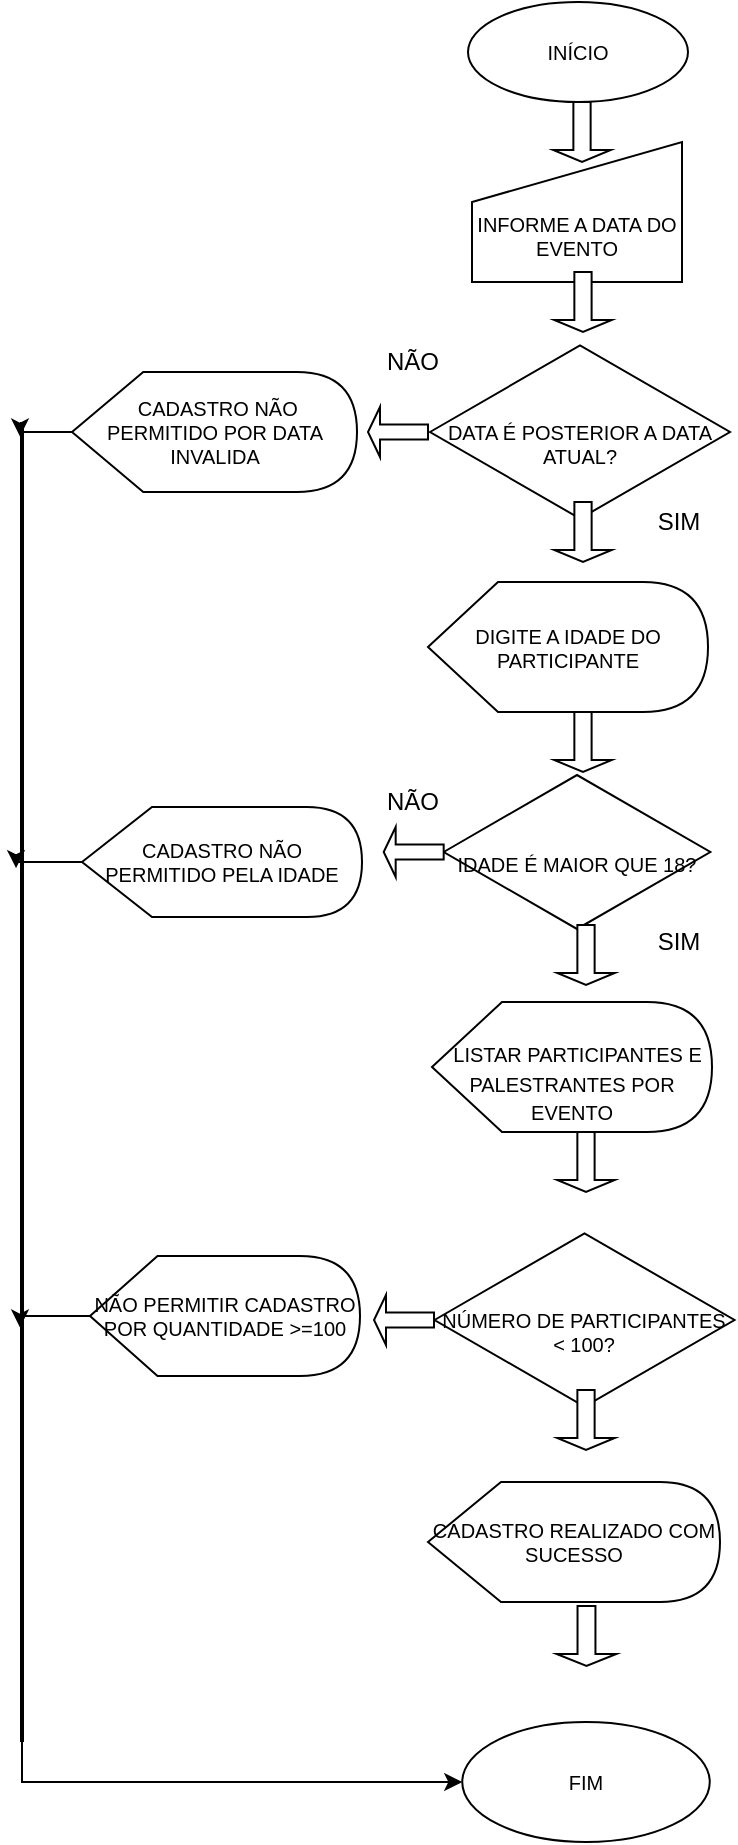 <mxfile version="20.2.3" type="github">
  <diagram id="bXbMMbcb9EqZNDJu3NwE" name="Página-1">
    <mxGraphModel dx="868" dy="482" grid="1" gridSize="10" guides="1" tooltips="1" connect="1" arrows="1" fold="1" page="1" pageScale="1" pageWidth="827" pageHeight="1169" math="0" shadow="0">
      <root>
        <mxCell id="0" />
        <mxCell id="1" parent="0" />
        <mxCell id="CgNcNUoA4r0eWXv9V45F-1" value="INÍCIO" style="ellipse;whiteSpace=wrap;html=1;fontSize=10;" vertex="1" parent="1">
          <mxGeometry x="288" y="20" width="110" height="50" as="geometry" />
        </mxCell>
        <mxCell id="CgNcNUoA4r0eWXv9V45F-4" value="&lt;br style=&quot;font-size: 10px;&quot;&gt;&lt;br style=&quot;font-size: 10px;&quot;&gt;INFORME A DATA DO EVENTO" style="shape=manualInput;whiteSpace=wrap;html=1;fontSize=10;" vertex="1" parent="1">
          <mxGeometry x="290" y="90" width="105" height="70" as="geometry" />
        </mxCell>
        <mxCell id="CgNcNUoA4r0eWXv9V45F-5" value="&lt;br style=&quot;font-size: 10px;&quot;&gt;DATA É POSTERIOR A DATA ATUAL?" style="html=1;whiteSpace=wrap;aspect=fixed;shape=isoRectangle;fontSize=10;" vertex="1" parent="1">
          <mxGeometry x="269" y="190" width="150" height="90" as="geometry" />
        </mxCell>
        <mxCell id="CgNcNUoA4r0eWXv9V45F-68" style="edgeStyle=orthogonalEdgeStyle;rounded=0;orthogonalLoop=1;jettySize=auto;html=1;exitX=0;exitY=0.5;exitDx=0;exitDy=0;exitPerimeter=0;entryX=0.011;entryY=0.6;entryDx=0;entryDy=0;entryPerimeter=0;fontSize=10;" edge="1" parent="1" source="CgNcNUoA4r0eWXv9V45F-8" target="CgNcNUoA4r0eWXv9V45F-51">
          <mxGeometry relative="1" as="geometry" />
        </mxCell>
        <mxCell id="CgNcNUoA4r0eWXv9V45F-8" value="&amp;nbsp;CADASTRO NÃO PERMITIDO POR DATA INVALIDA" style="shape=display;whiteSpace=wrap;html=1;fontSize=10;" vertex="1" parent="1">
          <mxGeometry x="90" y="205" width="142.5" height="60" as="geometry" />
        </mxCell>
        <mxCell id="CgNcNUoA4r0eWXv9V45F-9" value="NÃO" style="text;html=1;align=center;verticalAlign=middle;resizable=0;points=[];autosize=1;strokeColor=none;fillColor=none;" vertex="1" parent="1">
          <mxGeometry x="235" y="185" width="50" height="30" as="geometry" />
        </mxCell>
        <mxCell id="CgNcNUoA4r0eWXv9V45F-22" value="SIM" style="text;html=1;align=center;verticalAlign=middle;resizable=0;points=[];autosize=1;strokeColor=none;fillColor=none;" vertex="1" parent="1">
          <mxGeometry x="372.5" y="265" width="40" height="30" as="geometry" />
        </mxCell>
        <mxCell id="CgNcNUoA4r0eWXv9V45F-23" value="DIGITE A IDADE DO PARTICIPANTE" style="shape=display;whiteSpace=wrap;html=1;fontSize=10;" vertex="1" parent="1">
          <mxGeometry x="268" y="310" width="140" height="65" as="geometry" />
        </mxCell>
        <mxCell id="CgNcNUoA4r0eWXv9V45F-24" value="" style="shape=singleArrow;direction=west;whiteSpace=wrap;html=1;" vertex="1" parent="1">
          <mxGeometry x="238" y="222.5" width="30" height="25" as="geometry" />
        </mxCell>
        <mxCell id="CgNcNUoA4r0eWXv9V45F-26" value="&lt;br style=&quot;font-size: 10px;&quot;&gt;IDADE É MAIOR QUE 18?" style="html=1;whiteSpace=wrap;aspect=fixed;shape=isoRectangle;fontSize=10;" vertex="1" parent="1">
          <mxGeometry x="275.84" y="405" width="133.33" height="80" as="geometry" />
        </mxCell>
        <mxCell id="CgNcNUoA4r0eWXv9V45F-28" value="NÃO" style="text;html=1;align=center;verticalAlign=middle;resizable=0;points=[];autosize=1;strokeColor=none;fillColor=none;" vertex="1" parent="1">
          <mxGeometry x="235" y="405" width="50" height="30" as="geometry" />
        </mxCell>
        <mxCell id="CgNcNUoA4r0eWXv9V45F-30" value="SIM" style="text;html=1;align=center;verticalAlign=middle;resizable=0;points=[];autosize=1;strokeColor=none;fillColor=none;" vertex="1" parent="1">
          <mxGeometry x="373" y="475" width="40" height="30" as="geometry" />
        </mxCell>
        <mxCell id="CgNcNUoA4r0eWXv9V45F-67" style="edgeStyle=orthogonalEdgeStyle;rounded=0;orthogonalLoop=1;jettySize=auto;html=1;exitX=0;exitY=0.5;exitDx=0;exitDy=0;exitPerimeter=0;entryX=0.338;entryY=0.8;entryDx=0;entryDy=0;entryPerimeter=0;fontSize=10;" edge="1" parent="1" source="CgNcNUoA4r0eWXv9V45F-31" target="CgNcNUoA4r0eWXv9V45F-51">
          <mxGeometry relative="1" as="geometry" />
        </mxCell>
        <mxCell id="CgNcNUoA4r0eWXv9V45F-31" value="CADASTRO NÃO PERMITIDO PELA IDADE" style="shape=display;whiteSpace=wrap;html=1;fontSize=10;" vertex="1" parent="1">
          <mxGeometry x="95" y="422.5" width="140" height="55" as="geometry" />
        </mxCell>
        <mxCell id="CgNcNUoA4r0eWXv9V45F-32" value="&lt;font style=&quot;font-size: 10px;&quot;&gt;&amp;nbsp; &lt;br&gt;&amp;nbsp; &amp;nbsp;LISTAR PARTICIPANTES E&amp;nbsp; PALESTRANTES POR EVENTO&lt;/font&gt;" style="shape=display;whiteSpace=wrap;html=1;" vertex="1" parent="1">
          <mxGeometry x="270" y="520" width="140" height="65" as="geometry" />
        </mxCell>
        <mxCell id="CgNcNUoA4r0eWXv9V45F-33" value="&lt;br&gt;NÚMERO DE PARTICIPANTES &amp;lt; 100?" style="html=1;whiteSpace=wrap;aspect=fixed;shape=isoRectangle;fontSize=10;" vertex="1" parent="1">
          <mxGeometry x="271.25" y="634" width="150" height="90" as="geometry" />
        </mxCell>
        <mxCell id="CgNcNUoA4r0eWXv9V45F-35" value="" style="shape=singleArrow;direction=south;whiteSpace=wrap;html=1;fontSize=10;" vertex="1" parent="1">
          <mxGeometry x="332.63" y="714" width="28.75" height="30" as="geometry" />
        </mxCell>
        <mxCell id="CgNcNUoA4r0eWXv9V45F-66" style="edgeStyle=orthogonalEdgeStyle;rounded=0;orthogonalLoop=1;jettySize=auto;html=1;exitX=0;exitY=0.5;exitDx=0;exitDy=0;exitPerimeter=0;entryX=0.686;entryY=0.6;entryDx=0;entryDy=0;entryPerimeter=0;fontSize=10;" edge="1" parent="1" source="CgNcNUoA4r0eWXv9V45F-37" target="CgNcNUoA4r0eWXv9V45F-51">
          <mxGeometry relative="1" as="geometry" />
        </mxCell>
        <mxCell id="CgNcNUoA4r0eWXv9V45F-37" value="NÃO PERMITIR CADASTRO POR QUANTIDADE &amp;gt;=100" style="shape=display;whiteSpace=wrap;html=1;fontSize=10;" vertex="1" parent="1">
          <mxGeometry x="99" y="647" width="135" height="60" as="geometry" />
        </mxCell>
        <mxCell id="CgNcNUoA4r0eWXv9V45F-38" value="CADASTRO REALIZADO COM SUCESSO" style="shape=display;whiteSpace=wrap;html=1;fontSize=10;" vertex="1" parent="1">
          <mxGeometry x="268" y="760" width="146" height="60" as="geometry" />
        </mxCell>
        <mxCell id="CgNcNUoA4r0eWXv9V45F-39" value="" style="shape=singleArrow;direction=south;whiteSpace=wrap;html=1;fontSize=10;" vertex="1" parent="1">
          <mxGeometry x="332.31" y="822" width="29.87" height="30" as="geometry" />
        </mxCell>
        <mxCell id="CgNcNUoA4r0eWXv9V45F-40" value="FIM" style="ellipse;whiteSpace=wrap;html=1;fontSize=10;" vertex="1" parent="1">
          <mxGeometry x="285.13" y="880" width="123.75" height="60" as="geometry" />
        </mxCell>
        <mxCell id="CgNcNUoA4r0eWXv9V45F-69" style="edgeStyle=orthogonalEdgeStyle;rounded=0;orthogonalLoop=1;jettySize=auto;html=1;exitX=1;exitY=0.5;exitDx=0;exitDy=0;exitPerimeter=0;entryX=0;entryY=0.5;entryDx=0;entryDy=0;fontSize=10;" edge="1" parent="1" source="CgNcNUoA4r0eWXv9V45F-51" target="CgNcNUoA4r0eWXv9V45F-40">
          <mxGeometry relative="1" as="geometry" />
        </mxCell>
        <mxCell id="CgNcNUoA4r0eWXv9V45F-51" value="" style="line;strokeWidth=2;direction=south;html=1;fontSize=10;" vertex="1" parent="1">
          <mxGeometry x="60" y="230" width="10" height="660" as="geometry" />
        </mxCell>
        <mxCell id="CgNcNUoA4r0eWXv9V45F-57" value="" style="shape=singleArrow;direction=south;whiteSpace=wrap;html=1;fontSize=10;" vertex="1" parent="1">
          <mxGeometry x="332.62" y="585" width="28.75" height="30" as="geometry" />
        </mxCell>
        <mxCell id="CgNcNUoA4r0eWXv9V45F-58" value="" style="shape=singleArrow;direction=south;whiteSpace=wrap;html=1;fontSize=10;" vertex="1" parent="1">
          <mxGeometry x="332.63" y="481.5" width="28.75" height="30" as="geometry" />
        </mxCell>
        <mxCell id="CgNcNUoA4r0eWXv9V45F-59" value="" style="shape=singleArrow;direction=south;whiteSpace=wrap;html=1;fontSize=10;" vertex="1" parent="1">
          <mxGeometry x="331.12" y="375" width="28.75" height="30" as="geometry" />
        </mxCell>
        <mxCell id="CgNcNUoA4r0eWXv9V45F-60" value="" style="shape=singleArrow;direction=south;whiteSpace=wrap;html=1;fontSize=10;" vertex="1" parent="1">
          <mxGeometry x="331.13" y="270" width="28.75" height="30" as="geometry" />
        </mxCell>
        <mxCell id="CgNcNUoA4r0eWXv9V45F-61" value="" style="shape=singleArrow;direction=south;whiteSpace=wrap;html=1;fontSize=10;" vertex="1" parent="1">
          <mxGeometry x="330.63" y="70" width="28.75" height="30" as="geometry" />
        </mxCell>
        <mxCell id="CgNcNUoA4r0eWXv9V45F-62" value="" style="shape=singleArrow;direction=south;whiteSpace=wrap;html=1;fontSize=10;" vertex="1" parent="1">
          <mxGeometry x="331.12" y="155" width="28.75" height="30" as="geometry" />
        </mxCell>
        <mxCell id="CgNcNUoA4r0eWXv9V45F-63" value="" style="shape=singleArrow;direction=west;whiteSpace=wrap;html=1;" vertex="1" parent="1">
          <mxGeometry x="245.84" y="432.5" width="30" height="25" as="geometry" />
        </mxCell>
        <mxCell id="CgNcNUoA4r0eWXv9V45F-64" value="" style="shape=singleArrow;direction=west;whiteSpace=wrap;html=1;" vertex="1" parent="1">
          <mxGeometry x="241" y="666.5" width="30" height="25" as="geometry" />
        </mxCell>
      </root>
    </mxGraphModel>
  </diagram>
</mxfile>
